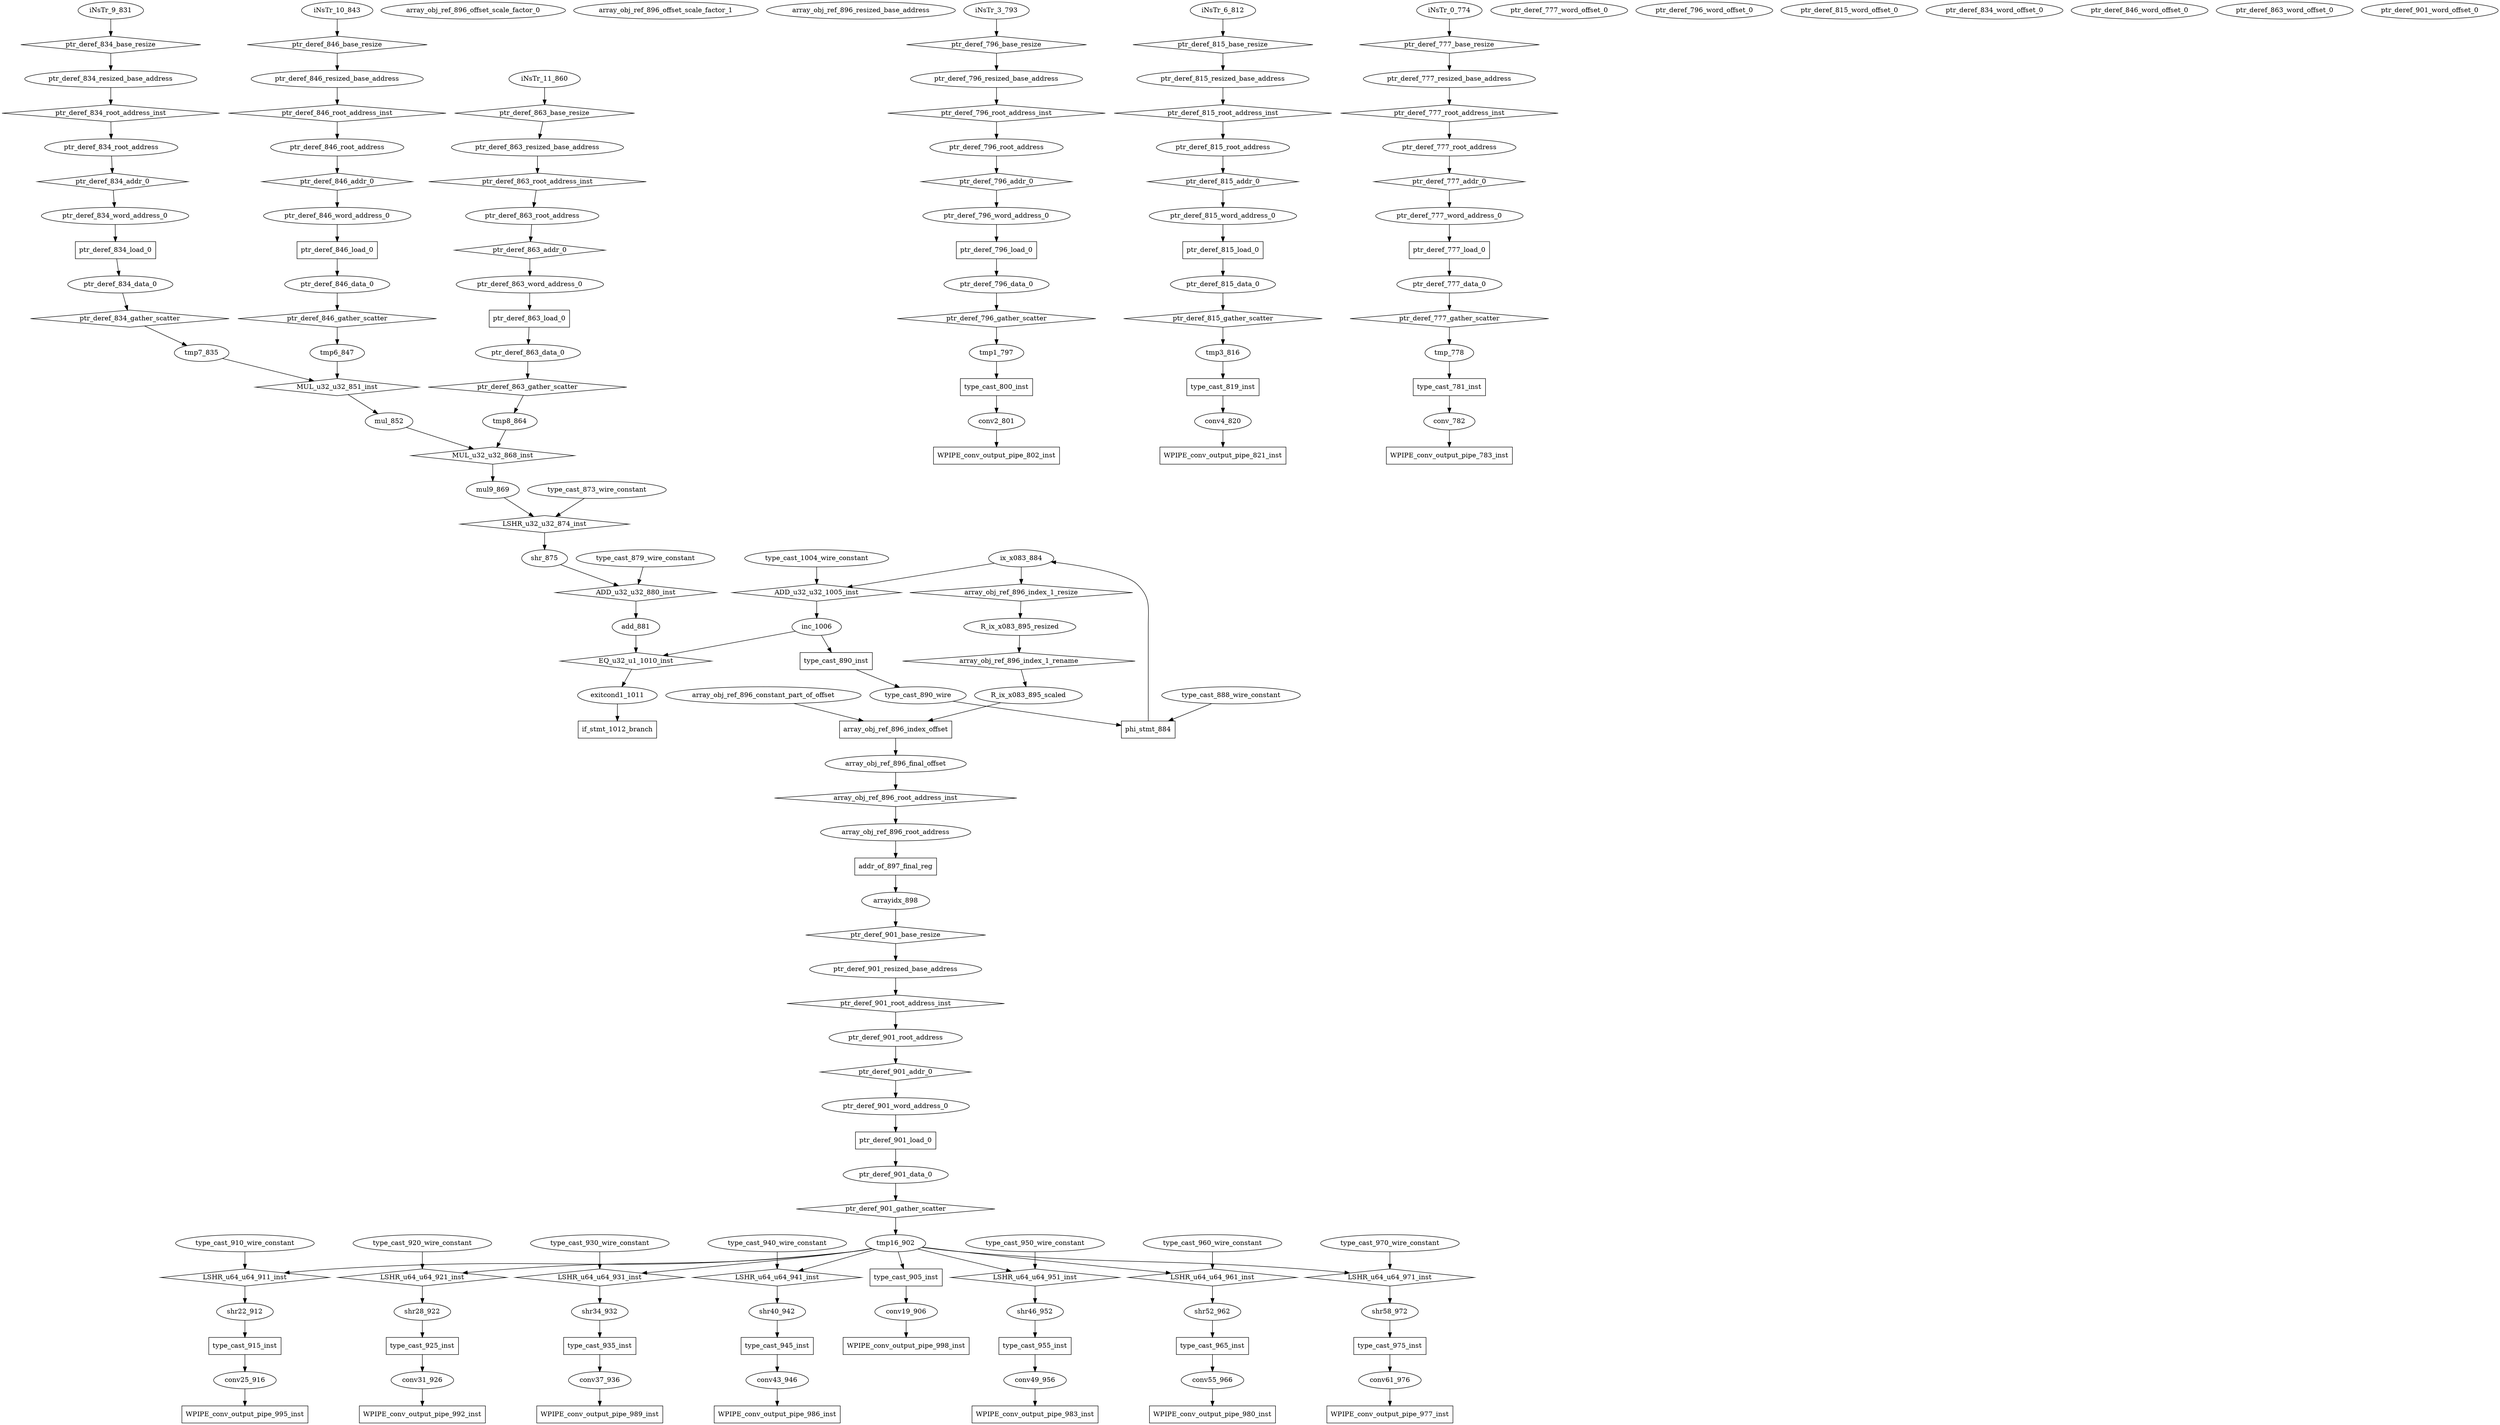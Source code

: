 digraph data_path {
  R_ix_x083_895_resized [shape=ellipse];
  R_ix_x083_895_scaled [shape=ellipse];
  add_881 [shape=ellipse];
  array_obj_ref_896_constant_part_of_offset [shape=ellipse];
  array_obj_ref_896_final_offset [shape=ellipse];
  array_obj_ref_896_offset_scale_factor_0 [shape=ellipse];
  array_obj_ref_896_offset_scale_factor_1 [shape=ellipse];
  array_obj_ref_896_resized_base_address [shape=ellipse];
  array_obj_ref_896_root_address [shape=ellipse];
  arrayidx_898 [shape=ellipse];
  conv19_906 [shape=ellipse];
  conv25_916 [shape=ellipse];
  conv2_801 [shape=ellipse];
  conv31_926 [shape=ellipse];
  conv37_936 [shape=ellipse];
  conv43_946 [shape=ellipse];
  conv49_956 [shape=ellipse];
  conv4_820 [shape=ellipse];
  conv55_966 [shape=ellipse];
  conv61_976 [shape=ellipse];
  conv_782 [shape=ellipse];
  exitcond1_1011 [shape=ellipse];
  iNsTr_0_774 [shape=ellipse];
  iNsTr_10_843 [shape=ellipse];
  iNsTr_11_860 [shape=ellipse];
  iNsTr_3_793 [shape=ellipse];
  iNsTr_6_812 [shape=ellipse];
  iNsTr_9_831 [shape=ellipse];
  inc_1006 [shape=ellipse];
  ix_x083_884 [shape=ellipse];
  mul9_869 [shape=ellipse];
  mul_852 [shape=ellipse];
  ptr_deref_777_data_0 [shape=ellipse];
  ptr_deref_777_resized_base_address [shape=ellipse];
  ptr_deref_777_root_address [shape=ellipse];
  ptr_deref_777_word_address_0 [shape=ellipse];
  ptr_deref_777_word_offset_0 [shape=ellipse];
  ptr_deref_796_data_0 [shape=ellipse];
  ptr_deref_796_resized_base_address [shape=ellipse];
  ptr_deref_796_root_address [shape=ellipse];
  ptr_deref_796_word_address_0 [shape=ellipse];
  ptr_deref_796_word_offset_0 [shape=ellipse];
  ptr_deref_815_data_0 [shape=ellipse];
  ptr_deref_815_resized_base_address [shape=ellipse];
  ptr_deref_815_root_address [shape=ellipse];
  ptr_deref_815_word_address_0 [shape=ellipse];
  ptr_deref_815_word_offset_0 [shape=ellipse];
  ptr_deref_834_data_0 [shape=ellipse];
  ptr_deref_834_resized_base_address [shape=ellipse];
  ptr_deref_834_root_address [shape=ellipse];
  ptr_deref_834_word_address_0 [shape=ellipse];
  ptr_deref_834_word_offset_0 [shape=ellipse];
  ptr_deref_846_data_0 [shape=ellipse];
  ptr_deref_846_resized_base_address [shape=ellipse];
  ptr_deref_846_root_address [shape=ellipse];
  ptr_deref_846_word_address_0 [shape=ellipse];
  ptr_deref_846_word_offset_0 [shape=ellipse];
  ptr_deref_863_data_0 [shape=ellipse];
  ptr_deref_863_resized_base_address [shape=ellipse];
  ptr_deref_863_root_address [shape=ellipse];
  ptr_deref_863_word_address_0 [shape=ellipse];
  ptr_deref_863_word_offset_0 [shape=ellipse];
  ptr_deref_901_data_0 [shape=ellipse];
  ptr_deref_901_resized_base_address [shape=ellipse];
  ptr_deref_901_root_address [shape=ellipse];
  ptr_deref_901_word_address_0 [shape=ellipse];
  ptr_deref_901_word_offset_0 [shape=ellipse];
  shr22_912 [shape=ellipse];
  shr28_922 [shape=ellipse];
  shr34_932 [shape=ellipse];
  shr40_942 [shape=ellipse];
  shr46_952 [shape=ellipse];
  shr52_962 [shape=ellipse];
  shr58_972 [shape=ellipse];
  shr_875 [shape=ellipse];
  tmp16_902 [shape=ellipse];
  tmp1_797 [shape=ellipse];
  tmp3_816 [shape=ellipse];
  tmp6_847 [shape=ellipse];
  tmp7_835 [shape=ellipse];
  tmp8_864 [shape=ellipse];
  tmp_778 [shape=ellipse];
  type_cast_1004_wire_constant [shape=ellipse];
  type_cast_873_wire_constant [shape=ellipse];
  type_cast_879_wire_constant [shape=ellipse];
  type_cast_888_wire_constant [shape=ellipse];
  type_cast_890_wire [shape=ellipse];
  type_cast_910_wire_constant [shape=ellipse];
  type_cast_920_wire_constant [shape=ellipse];
  type_cast_930_wire_constant [shape=ellipse];
  type_cast_940_wire_constant [shape=ellipse];
  type_cast_950_wire_constant [shape=ellipse];
  type_cast_960_wire_constant [shape=ellipse];
  type_cast_970_wire_constant [shape=ellipse];
  ADD_u32_u32_1005_inst [shape=diamond];
ix_x083_884  -> ADD_u32_u32_1005_inst;
type_cast_1004_wire_constant  -> ADD_u32_u32_1005_inst;
ADD_u32_u32_1005_inst -> inc_1006;
  ADD_u32_u32_880_inst [shape=diamond];
shr_875  -> ADD_u32_u32_880_inst;
type_cast_879_wire_constant  -> ADD_u32_u32_880_inst;
ADD_u32_u32_880_inst -> add_881;
  EQ_u32_u1_1010_inst [shape=diamond];
inc_1006  -> EQ_u32_u1_1010_inst;
add_881  -> EQ_u32_u1_1010_inst;
EQ_u32_u1_1010_inst -> exitcond1_1011;
  LSHR_u32_u32_874_inst [shape=diamond];
mul9_869  -> LSHR_u32_u32_874_inst;
type_cast_873_wire_constant  -> LSHR_u32_u32_874_inst;
LSHR_u32_u32_874_inst -> shr_875;
  LSHR_u64_u64_911_inst [shape=diamond];
tmp16_902  -> LSHR_u64_u64_911_inst;
type_cast_910_wire_constant  -> LSHR_u64_u64_911_inst;
LSHR_u64_u64_911_inst -> shr22_912;
  LSHR_u64_u64_921_inst [shape=diamond];
tmp16_902  -> LSHR_u64_u64_921_inst;
type_cast_920_wire_constant  -> LSHR_u64_u64_921_inst;
LSHR_u64_u64_921_inst -> shr28_922;
  LSHR_u64_u64_931_inst [shape=diamond];
tmp16_902  -> LSHR_u64_u64_931_inst;
type_cast_930_wire_constant  -> LSHR_u64_u64_931_inst;
LSHR_u64_u64_931_inst -> shr34_932;
  LSHR_u64_u64_941_inst [shape=diamond];
tmp16_902  -> LSHR_u64_u64_941_inst;
type_cast_940_wire_constant  -> LSHR_u64_u64_941_inst;
LSHR_u64_u64_941_inst -> shr40_942;
  LSHR_u64_u64_951_inst [shape=diamond];
tmp16_902  -> LSHR_u64_u64_951_inst;
type_cast_950_wire_constant  -> LSHR_u64_u64_951_inst;
LSHR_u64_u64_951_inst -> shr46_952;
  LSHR_u64_u64_961_inst [shape=diamond];
tmp16_902  -> LSHR_u64_u64_961_inst;
type_cast_960_wire_constant  -> LSHR_u64_u64_961_inst;
LSHR_u64_u64_961_inst -> shr52_962;
  LSHR_u64_u64_971_inst [shape=diamond];
tmp16_902  -> LSHR_u64_u64_971_inst;
type_cast_970_wire_constant  -> LSHR_u64_u64_971_inst;
LSHR_u64_u64_971_inst -> shr58_972;
  MUL_u32_u32_851_inst [shape=diamond];
tmp7_835  -> MUL_u32_u32_851_inst;
tmp6_847  -> MUL_u32_u32_851_inst;
MUL_u32_u32_851_inst -> mul_852;
  MUL_u32_u32_868_inst [shape=diamond];
mul_852  -> MUL_u32_u32_868_inst;
tmp8_864  -> MUL_u32_u32_868_inst;
MUL_u32_u32_868_inst -> mul9_869;
  WPIPE_conv_output_pipe_783_inst [shape=rectangle];
conv_782  -> WPIPE_conv_output_pipe_783_inst;
  WPIPE_conv_output_pipe_802_inst [shape=rectangle];
conv2_801  -> WPIPE_conv_output_pipe_802_inst;
  WPIPE_conv_output_pipe_821_inst [shape=rectangle];
conv4_820  -> WPIPE_conv_output_pipe_821_inst;
  WPIPE_conv_output_pipe_977_inst [shape=rectangle];
conv61_976  -> WPIPE_conv_output_pipe_977_inst;
  WPIPE_conv_output_pipe_980_inst [shape=rectangle];
conv55_966  -> WPIPE_conv_output_pipe_980_inst;
  WPIPE_conv_output_pipe_983_inst [shape=rectangle];
conv49_956  -> WPIPE_conv_output_pipe_983_inst;
  WPIPE_conv_output_pipe_986_inst [shape=rectangle];
conv43_946  -> WPIPE_conv_output_pipe_986_inst;
  WPIPE_conv_output_pipe_989_inst [shape=rectangle];
conv37_936  -> WPIPE_conv_output_pipe_989_inst;
  WPIPE_conv_output_pipe_992_inst [shape=rectangle];
conv31_926  -> WPIPE_conv_output_pipe_992_inst;
  WPIPE_conv_output_pipe_995_inst [shape=rectangle];
conv25_916  -> WPIPE_conv_output_pipe_995_inst;
  WPIPE_conv_output_pipe_998_inst [shape=rectangle];
conv19_906  -> WPIPE_conv_output_pipe_998_inst;
  addr_of_897_final_reg [shape=rectangle];
array_obj_ref_896_root_address  -> addr_of_897_final_reg;
addr_of_897_final_reg -> arrayidx_898;
  array_obj_ref_896_index_1_rename [shape=diamond];
R_ix_x083_895_resized  -> array_obj_ref_896_index_1_rename;
array_obj_ref_896_index_1_rename -> R_ix_x083_895_scaled;
  array_obj_ref_896_index_1_resize [shape=diamond];
ix_x083_884  -> array_obj_ref_896_index_1_resize;
array_obj_ref_896_index_1_resize -> R_ix_x083_895_resized;
  array_obj_ref_896_index_offset [shape=rectangle];
R_ix_x083_895_scaled  -> array_obj_ref_896_index_offset;
array_obj_ref_896_constant_part_of_offset  -> array_obj_ref_896_index_offset;
array_obj_ref_896_index_offset -> array_obj_ref_896_final_offset;
  array_obj_ref_896_root_address_inst [shape=diamond];
array_obj_ref_896_final_offset  -> array_obj_ref_896_root_address_inst;
array_obj_ref_896_root_address_inst -> array_obj_ref_896_root_address;
  if_stmt_1012_branch [shape=rectangle];
exitcond1_1011  -> if_stmt_1012_branch;
  phi_stmt_884 [shape=rectangle];
type_cast_888_wire_constant  -> phi_stmt_884;
type_cast_890_wire  -> phi_stmt_884;
phi_stmt_884 -> ix_x083_884;
  ptr_deref_777_addr_0 [shape=diamond];
ptr_deref_777_root_address  -> ptr_deref_777_addr_0;
ptr_deref_777_addr_0 -> ptr_deref_777_word_address_0;
  ptr_deref_777_base_resize [shape=diamond];
iNsTr_0_774  -> ptr_deref_777_base_resize;
ptr_deref_777_base_resize -> ptr_deref_777_resized_base_address;
  ptr_deref_777_gather_scatter [shape=diamond];
ptr_deref_777_data_0  -> ptr_deref_777_gather_scatter;
ptr_deref_777_gather_scatter -> tmp_778;
  ptr_deref_777_load_0 [shape=rectangle];
ptr_deref_777_word_address_0  -> ptr_deref_777_load_0;
ptr_deref_777_load_0 -> ptr_deref_777_data_0;
  ptr_deref_777_root_address_inst [shape=diamond];
ptr_deref_777_resized_base_address  -> ptr_deref_777_root_address_inst;
ptr_deref_777_root_address_inst -> ptr_deref_777_root_address;
  ptr_deref_796_addr_0 [shape=diamond];
ptr_deref_796_root_address  -> ptr_deref_796_addr_0;
ptr_deref_796_addr_0 -> ptr_deref_796_word_address_0;
  ptr_deref_796_base_resize [shape=diamond];
iNsTr_3_793  -> ptr_deref_796_base_resize;
ptr_deref_796_base_resize -> ptr_deref_796_resized_base_address;
  ptr_deref_796_gather_scatter [shape=diamond];
ptr_deref_796_data_0  -> ptr_deref_796_gather_scatter;
ptr_deref_796_gather_scatter -> tmp1_797;
  ptr_deref_796_load_0 [shape=rectangle];
ptr_deref_796_word_address_0  -> ptr_deref_796_load_0;
ptr_deref_796_load_0 -> ptr_deref_796_data_0;
  ptr_deref_796_root_address_inst [shape=diamond];
ptr_deref_796_resized_base_address  -> ptr_deref_796_root_address_inst;
ptr_deref_796_root_address_inst -> ptr_deref_796_root_address;
  ptr_deref_815_addr_0 [shape=diamond];
ptr_deref_815_root_address  -> ptr_deref_815_addr_0;
ptr_deref_815_addr_0 -> ptr_deref_815_word_address_0;
  ptr_deref_815_base_resize [shape=diamond];
iNsTr_6_812  -> ptr_deref_815_base_resize;
ptr_deref_815_base_resize -> ptr_deref_815_resized_base_address;
  ptr_deref_815_gather_scatter [shape=diamond];
ptr_deref_815_data_0  -> ptr_deref_815_gather_scatter;
ptr_deref_815_gather_scatter -> tmp3_816;
  ptr_deref_815_load_0 [shape=rectangle];
ptr_deref_815_word_address_0  -> ptr_deref_815_load_0;
ptr_deref_815_load_0 -> ptr_deref_815_data_0;
  ptr_deref_815_root_address_inst [shape=diamond];
ptr_deref_815_resized_base_address  -> ptr_deref_815_root_address_inst;
ptr_deref_815_root_address_inst -> ptr_deref_815_root_address;
  ptr_deref_834_addr_0 [shape=diamond];
ptr_deref_834_root_address  -> ptr_deref_834_addr_0;
ptr_deref_834_addr_0 -> ptr_deref_834_word_address_0;
  ptr_deref_834_base_resize [shape=diamond];
iNsTr_9_831  -> ptr_deref_834_base_resize;
ptr_deref_834_base_resize -> ptr_deref_834_resized_base_address;
  ptr_deref_834_gather_scatter [shape=diamond];
ptr_deref_834_data_0  -> ptr_deref_834_gather_scatter;
ptr_deref_834_gather_scatter -> tmp7_835;
  ptr_deref_834_load_0 [shape=rectangle];
ptr_deref_834_word_address_0  -> ptr_deref_834_load_0;
ptr_deref_834_load_0 -> ptr_deref_834_data_0;
  ptr_deref_834_root_address_inst [shape=diamond];
ptr_deref_834_resized_base_address  -> ptr_deref_834_root_address_inst;
ptr_deref_834_root_address_inst -> ptr_deref_834_root_address;
  ptr_deref_846_addr_0 [shape=diamond];
ptr_deref_846_root_address  -> ptr_deref_846_addr_0;
ptr_deref_846_addr_0 -> ptr_deref_846_word_address_0;
  ptr_deref_846_base_resize [shape=diamond];
iNsTr_10_843  -> ptr_deref_846_base_resize;
ptr_deref_846_base_resize -> ptr_deref_846_resized_base_address;
  ptr_deref_846_gather_scatter [shape=diamond];
ptr_deref_846_data_0  -> ptr_deref_846_gather_scatter;
ptr_deref_846_gather_scatter -> tmp6_847;
  ptr_deref_846_load_0 [shape=rectangle];
ptr_deref_846_word_address_0  -> ptr_deref_846_load_0;
ptr_deref_846_load_0 -> ptr_deref_846_data_0;
  ptr_deref_846_root_address_inst [shape=diamond];
ptr_deref_846_resized_base_address  -> ptr_deref_846_root_address_inst;
ptr_deref_846_root_address_inst -> ptr_deref_846_root_address;
  ptr_deref_863_addr_0 [shape=diamond];
ptr_deref_863_root_address  -> ptr_deref_863_addr_0;
ptr_deref_863_addr_0 -> ptr_deref_863_word_address_0;
  ptr_deref_863_base_resize [shape=diamond];
iNsTr_11_860  -> ptr_deref_863_base_resize;
ptr_deref_863_base_resize -> ptr_deref_863_resized_base_address;
  ptr_deref_863_gather_scatter [shape=diamond];
ptr_deref_863_data_0  -> ptr_deref_863_gather_scatter;
ptr_deref_863_gather_scatter -> tmp8_864;
  ptr_deref_863_load_0 [shape=rectangle];
ptr_deref_863_word_address_0  -> ptr_deref_863_load_0;
ptr_deref_863_load_0 -> ptr_deref_863_data_0;
  ptr_deref_863_root_address_inst [shape=diamond];
ptr_deref_863_resized_base_address  -> ptr_deref_863_root_address_inst;
ptr_deref_863_root_address_inst -> ptr_deref_863_root_address;
  ptr_deref_901_addr_0 [shape=diamond];
ptr_deref_901_root_address  -> ptr_deref_901_addr_0;
ptr_deref_901_addr_0 -> ptr_deref_901_word_address_0;
  ptr_deref_901_base_resize [shape=diamond];
arrayidx_898  -> ptr_deref_901_base_resize;
ptr_deref_901_base_resize -> ptr_deref_901_resized_base_address;
  ptr_deref_901_gather_scatter [shape=diamond];
ptr_deref_901_data_0  -> ptr_deref_901_gather_scatter;
ptr_deref_901_gather_scatter -> tmp16_902;
  ptr_deref_901_load_0 [shape=rectangle];
ptr_deref_901_word_address_0  -> ptr_deref_901_load_0;
ptr_deref_901_load_0 -> ptr_deref_901_data_0;
  ptr_deref_901_root_address_inst [shape=diamond];
ptr_deref_901_resized_base_address  -> ptr_deref_901_root_address_inst;
ptr_deref_901_root_address_inst -> ptr_deref_901_root_address;
  type_cast_781_inst [shape=rectangle];
tmp_778  -> type_cast_781_inst;
type_cast_781_inst -> conv_782;
  type_cast_800_inst [shape=rectangle];
tmp1_797  -> type_cast_800_inst;
type_cast_800_inst -> conv2_801;
  type_cast_819_inst [shape=rectangle];
tmp3_816  -> type_cast_819_inst;
type_cast_819_inst -> conv4_820;
  type_cast_890_inst [shape=rectangle];
inc_1006  -> type_cast_890_inst;
type_cast_890_inst -> type_cast_890_wire;
  type_cast_905_inst [shape=rectangle];
tmp16_902  -> type_cast_905_inst;
type_cast_905_inst -> conv19_906;
  type_cast_915_inst [shape=rectangle];
shr22_912  -> type_cast_915_inst;
type_cast_915_inst -> conv25_916;
  type_cast_925_inst [shape=rectangle];
shr28_922  -> type_cast_925_inst;
type_cast_925_inst -> conv31_926;
  type_cast_935_inst [shape=rectangle];
shr34_932  -> type_cast_935_inst;
type_cast_935_inst -> conv37_936;
  type_cast_945_inst [shape=rectangle];
shr40_942  -> type_cast_945_inst;
type_cast_945_inst -> conv43_946;
  type_cast_955_inst [shape=rectangle];
shr46_952  -> type_cast_955_inst;
type_cast_955_inst -> conv49_956;
  type_cast_965_inst [shape=rectangle];
shr52_962  -> type_cast_965_inst;
type_cast_965_inst -> conv55_966;
  type_cast_975_inst [shape=rectangle];
shr58_972  -> type_cast_975_inst;
type_cast_975_inst -> conv61_976;
}
